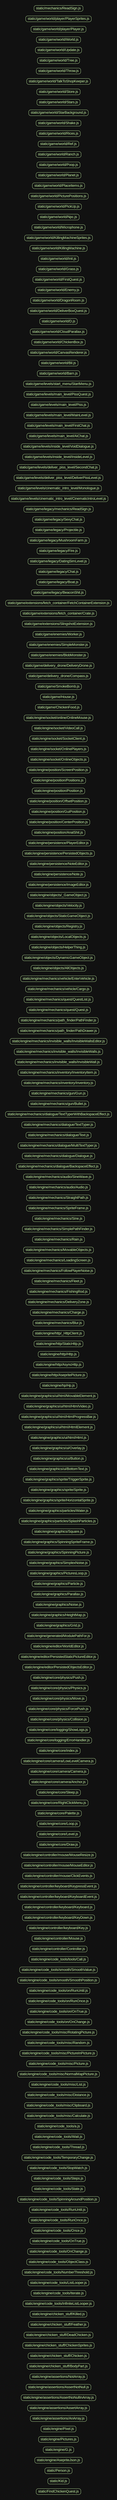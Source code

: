 digraph G {
	graph [bb="0,0,420,9781",
		bgcolor="#111111",
		layout=dot,
		overlap=false,
		pad=0.3,
		rankdir=LR
	];
	node [color="#c6c5fe",
		fontcolor="#c6c5fe",
		fontname=Arial,
		fontsize="14px",
		height=0,
		label="\N",
		shape=box,
		style=rounded
	];
	edge [color="#757575"];
	"static/FindChickenQuest.js"	[color="#cfffac",
		fontcolor="#cfffac",
		height=0.31944,
		pos="210,11.5",
		width=2.4583];
	"static/Kid.js"	[color="#cfffac",
		fontcolor="#cfffac",
		height=0.31944,
		pos="210,52.5",
		width=1.1806];
	"static/Person.js"	[color="#cfffac",
		fontcolor="#cfffac",
		height=0.31944,
		pos="210,93.5",
		width=1.5];
	"static/engine/AsepriteJson.js"	[color="#cfffac",
		fontcolor="#cfffac",
		height=0.31944,
		pos="210,134.5",
		width=2.6111];
	"static/engine/G.js"	[color="#cfffac",
		fontcolor="#cfffac",
		height=0.31944,
		pos="210,175.5",
		width=1.6806];
	"static/engine/Pictures.js"	[color="#cfffac",
		fontcolor="#cfffac",
		height=0.31944,
		pos="210,216.5",
		width=2.1944];
	"static/engine/Pixel.js"	[color="#cfffac",
		fontcolor="#cfffac",
		height=0.31944,
		pos="210,257.5",
		width=1.9306];
	"static/engine/assertions/AnArray.js"	[color="#cfffac",
		fontcolor="#cfffac",
		height=0.31944,
		pos="210,298.5",
		width=3.0972];
	"static/engine/assertions/AssertArray.js"	[color="#cfffac",
		fontcolor="#cfffac",
		height=0.31944,
		pos="210,339.5",
		width=3.4028];
	"static/engine/assertions/AssertNoNullInArray.js"	[color="#cfffac",
		fontcolor="#cfffac",
		height=0.31944,
		pos="210,380.5",
		width=4.1111];
	"static/engine/assertions/AssertNotNull.js"	[color="#cfffac",
		fontcolor="#cfffac",
		height=0.31944,
		pos="210,421.5",
		width=3.5694];
	"static/engine/assertions/NotArray.js"	[color="#cfffac",
		fontcolor="#cfffac",
		height=0.31944,
		pos="210,462.5",
		width=3.1528];
	"static/engine/chicken_stuff/BodyPart.js"	[color="#cfffac",
		fontcolor="#cfffac",
		height=0.31944,
		pos="210,503.5",
		width=3.4444];
	"static/engine/chicken_stuff/Chicken.js"	[color="#cfffac",
		fontcolor="#cfffac",
		height=0.31944,
		pos="210,544.5",
		width=3.3472];
	"static/engine/chicken_stuff/ChickenSprites.js"	[color="#cfffac",
		fontcolor="#cfffac",
		height=0.31944,
		pos="210,585.5",
		width=3.9306];
	"static/engine/chicken_stuff/DeadChicken.js"	[color="#cfffac",
		fontcolor="#cfffac",
		height=0.31944,
		pos="210,626.5",
		width=3.7917];
	"static/engine/chicken_stuff/Feather.js"	[color="#cfffac",
		fontcolor="#cfffac",
		height=0.31944,
		pos="210,667.5",
		width=3.3056];
	"static/engine/chicken_stuff/Killed.js"	[color="#cfffac",
		fontcolor="#cfffac",
		height=0.31944,
		pos="210,708.5",
		width=3.125];
	"static/engine/code_tools/InfiniteListLooper.js"	[color="#cfffac",
		fontcolor="#cfffac",
		height=0.31944,
		pos="210,749.5",
		width=3.9028];
	"static/engine/code_tools/Iterate.js"	[color="#cfffac",
		fontcolor="#cfffac",
		height=0.31944,
		pos="210,790.5",
		width=3.0139];
	"static/engine/code_tools/ListLooper.js"	[color="#cfffac",
		fontcolor="#cfffac",
		height=0.31944,
		pos="210,831.5",
		width=3.3472];
	"static/engine/code_tools/NumberThreshold.js"	[color="#cfffac",
		fontcolor="#cfffac",
		height=0.31944,
		pos="210,872.5",
		width=3.9861];
	"static/engine/code_tools/ObjectClass.js"	[color="#cfffac",
		fontcolor="#cfffac",
		height=0.31944,
		pos="210,913.5",
		width=3.5];
	"static/engine/code_tools/OnChange.js"	[color="#cfffac",
		fontcolor="#cfffac",
		height=0.31944,
		pos="210,954.5",
		width=3.4028];
	"static/engine/code_tools/OnTrue.js"	[color="#cfffac",
		fontcolor="#cfffac",
		height=0.31944,
		pos="210,995.5",
		width=3.125];
	"static/engine/code_tools/Once.js"	[color="#cfffac",
		fontcolor="#cfffac",
		height=0.31944,
		pos="210,1036.5",
		width=2.9444];
	"static/engine/code_tools/RunOnce.js"	[color="#cfffac",
		fontcolor="#cfffac",
		height=0.31944,
		pos="210,1077.5",
		width=3.2778];
	"static/engine/code_tools/RunUntil.js"	[color="#cfffac",
		fontcolor="#cfffac",
		height=0.31944,
		pos="210,1118.5",
		width=3.1944];
	"static/engine/code_tools/SpinningAroundPosition.js"	[color="#cfffac",
		fontcolor="#cfffac",
		height=0.31944,
		pos="210,1159.5",
		width=4.4861];
	"static/engine/code_tools/State.js"	[color="#cfffac",
		fontcolor="#cfffac",
		height=0.31944,
		pos="210,1200.5",
		width=2.9167];
	"static/engine/code_tools/Steps.js"	[color="#cfffac",
		fontcolor="#cfffac",
		height=0.31944,
		pos="210,1241.5",
		width=2.9583];
	"static/engine/code_tools/StopWatch.js"	[color="#cfffac",
		fontcolor="#cfffac",
		height=0.31944,
		pos="210,1282.5",
		width=3.4028];
	"static/engine/code_tools/TemporaryChange.js"	[color="#cfffac",
		fontcolor="#cfffac",
		height=0.31944,
		pos="210,1323.5",
		width=4.0278];
	"static/engine/code_tools/Thread.js"	[color="#cfffac",
		fontcolor="#cfffac",
		height=0.31944,
		pos="210,1364.5",
		width=3.0694];
	"static/engine/code_tools/Wait.js"	[color="#cfffac",
		fontcolor="#cfffac",
		height=0.31944,
		pos="210,1405.5",
		width=2.8611];
	"static/engine/code_tools/a.js"	[color="#cfffac",
		fontcolor="#cfffac",
		height=0.31944,
		pos="210,1446.5",
		width=2.5833];
	"static/engine/code_tools/misc/Calculate.js"	[color="#cfffac",
		fontcolor="#cfffac",
		height=0.31944,
		pos="210,1487.5",
		width=3.7083];
	"static/engine/code_tools/misc/Clipboard.js"	[color="#cfffac",
		fontcolor="#cfffac",
		height=0.31944,
		pos="210,1528.5",
		width=3.7361];
	"static/engine/code_tools/misc/Distance.js"	[color="#cfffac",
		fontcolor="#cfffac",
		height=0.31944,
		pos="210,1569.5",
		width=3.6528];
	"static/engine/code_tools/misc/List.js"	[color="#cfffac",
		fontcolor="#cfffac",
		height=0.31944,
		pos="210,1610.5",
		width=3.2222];
	"static/engine/code_tools/misc/NormalMapPicture.js"	[color="#cfffac",
		fontcolor="#cfffac",
		height=0.31944,
		pos="210,1651.5",
		width=4.5];
	"static/engine/code_tools/misc/Picture.js"	[color="#cfffac",
		fontcolor="#cfffac",
		height=0.31944,
		pos="210,1692.5",
		width=3.5139];
	"static/engine/code_tools/misc/PictureInPicture.js"	[color="#cfffac",
		fontcolor="#cfffac",
		height=0.31944,
		pos="210,1733.5",
		width=4.25];
	"static/engine/code_tools/misc/Random.js"	[color="#cfffac",
		fontcolor="#cfffac",
		height=0.31944,
		pos="210,1774.5",
		width=3.6528];
	"static/engine/code_tools/misc/RotatingPicture.js"	[color="#cfffac",
		fontcolor="#cfffac",
		height=0.31944,
		pos="210,1815.5",
		width=4.2083];
	"static/engine/code_tools/on/OnChange.js"	[color="#cfffac",
		fontcolor="#cfffac",
		height=0.31944,
		pos="210,1856.5",
		width=3.6528];
	"static/engine/code_tools/on/OnTrue.js"	[color="#cfffac",
		fontcolor="#cfffac",
		height=0.31944,
		pos="210,1897.5",
		width=3.3889];
	"static/engine/code_tools/on/RunOnce.js"	[color="#cfffac",
		fontcolor="#cfffac",
		height=0.31944,
		pos="210,1938.5",
		width=3.5417];
	"static/engine/code_tools/on/RunUntil.js"	[color="#cfffac",
		fontcolor="#cfffac",
		height=0.31944,
		pos="210,1979.5",
		width=3.4583];
	"static/engine/code_tools/smooth/SmoothPosition.js"	[color="#cfffac",
		fontcolor="#cfffac",
		height=0.31944,
		pos="210,2020.5",
		width=4.4861];
	"static/engine/code_tools/smooth/SmoothValue.js"	[color="#cfffac",
		fontcolor="#cfffac",
		height=0.31944,
		pos="210,2061.5",
		width=4.2778];
	"static/engine/code_tools/tools/Call.js"	[color="#cfffac",
		fontcolor="#cfffac",
		height=0.31944,
		pos="210,2102.5",
		width=3.25];
	"static/engine/controller/Controller.js"	[color="#cfffac",
		fontcolor="#cfffac",
		height=0.31944,
		pos="210,2143.5",
		width=3.1528];
	"static/engine/controller/Mouse.js"	[color="#cfffac",
		fontcolor="#cfffac",
		height=0.31944,
		pos="210,2184.5",
		width=2.9167];
	"static/engine/controller/keyboard/Key.js"	[color="#cfffac",
		fontcolor="#cfffac",
		height=0.31944,
		pos="210,2225.5",
		width=3.4861];
	"static/engine/controller/keyboard/KeyDown.js"	[color="#cfffac",
		fontcolor="#cfffac",
		height=0.31944,
		pos="210,2266.5",
		width=3.9722];
	"static/engine/controller/keyboard/Keyboard.js"	[color="#cfffac",
		fontcolor="#cfffac",
		height=0.31944,
		pos="210,2307.5",
		width=3.9722];
	"static/engine/controller/keyboard/KeyboardEvent.js"	[color="#cfffac",
		fontcolor="#cfffac",
		height=0.31944,
		pos="210,2348.5",
		width=4.4444];
	"static/engine/controller/keyboard/KeypressEvent.js"	[color="#cfffac",
		fontcolor="#cfffac",
		height=0.31944,
		pos="210,2389.5",
		width=4.4306];
	"static/engine/controller/mouse/ClickEvents.js"	[color="#cfffac",
		fontcolor="#cfffac",
		height=0.31944,
		pos="210,2430.5",
		width=3.9444];
	"static/engine/controller/mouse/MouseEditor.js"	[color="#cfffac",
		fontcolor="#cfffac",
		height=0.31944,
		pos="210,2471.5",
		width=4.0278];
	"static/engine/controller/mouse/MouseResize.js"	[color="#cfffac",
		fontcolor="#cfffac",
		height=0.31944,
		pos="210,2512.5",
		width=4.1111];
	"static/engine/core/Draw.js"	[color="#cfffac",
		fontcolor="#cfffac",
		height=0.31944,
		pos="210,2553.5",
		width=2.3611];
	"static/engine/core/Level.js"	[color="#cfffac",
		fontcolor="#cfffac",
		height=0.31944,
		pos="210,2594.5",
		width=2.3889];
	"static/engine/core/Loop.js"	[color="#cfffac",
		fontcolor="#cfffac",
		height=0.31944,
		pos="210,2635.5",
		width=2.3611];
	"static/engine/core/Palette.js"	[color="#cfffac",
		fontcolor="#cfffac",
		height=0.31944,
		pos="210,2676.5",
		width=2.5278];
	"static/engine/core/RightClickMenu.js"	[color="#cfffac",
		fontcolor="#cfffac",
		height=0.31944,
		pos="210,2717.5",
		width=3.2639];
	"static/engine/core/Sleep.js"	[color="#cfffac",
		fontcolor="#cfffac",
		height=0.31944,
		pos="210,2758.5",
		width=2.4167];
	"static/engine/core/camera/Anchor.js"	[color="#cfffac",
		fontcolor="#cfffac",
		height=0.31944,
		pos="210,2799.5",
		width=3.2083];
	"static/engine/core/camera/Camera.js"	[color="#cfffac",
		fontcolor="#cfffac",
		height=0.31944,
		pos="210,2840.5",
		width=3.3056];
	"static/engine/core/camera/LowLevelCamera.js"	[color="#cfffac",
		fontcolor="#cfffac",
		height=0.31944,
		pos="210,2881.5",
		width=4.0972];
	"static/engine/core/index.js"	[color="#cfffac",
		fontcolor="#cfffac",
		height=0.31944,
		pos="210,2922.5",
		width=2.3889];
	"static/engine/core/logging/ErrorHandler.js"	[color="#cfffac",
		fontcolor="#cfffac",
		height=0.31944,
		pos="210,2963.5",
		width=3.6528];
	"static/engine/core/logging/ShowLogs.js"	[color="#cfffac",
		fontcolor="#cfffac",
		height=0.31944,
		pos="210,3004.5",
		width=3.4722];
	"static/engine/core/physics/Collision.js"	[color="#cfffac",
		fontcolor="#cfffac",
		height=0.31944,
		pos="210,3045.5",
		width=3.3194];
	"static/engine/core/physics/ForcePush.js"	[color="#cfffac",
		fontcolor="#cfffac",
		height=0.31944,
		pos="210,3086.5",
		width=3.5278];
	"static/engine/core/physics/Move.js"	[color="#cfffac",
		fontcolor="#cfffac",
		height=0.31944,
		pos="210,3127.5",
		width=3.0833];
	"static/engine/core/physics/Physics.js"	[color="#cfffac",
		fontcolor="#cfffac",
		height=0.31944,
		pos="210,3168.5",
		width=3.2639];
	"static/engine/core/physics/Push.js"	[color="#cfffac",
		fontcolor="#cfffac",
		height=0.31944,
		pos="210,3209.5",
		width=3.0417];
	"static/engine/editor/PersistedObjectsEditor.js"	[color="#cfffac",
		fontcolor="#cfffac",
		height=0.31944,
		pos="210,3250.5",
		width=3.9444];
	"static/engine/editor/PersistedStaticPictureEditor.js"	[color="#cfffac",
		fontcolor="#cfffac",
		height=0.31944,
		pos="210,3291.5",
		width=4.3611];
	"static/engine/editor/WorldEditor.js"	[color="#cfffac",
		fontcolor="#cfffac",
		height=0.31944,
		pos="210,3332.5",
		width=3.0139];
	"static/engine/generated/ModulePathFor.js"	[color="#cfffac",
		fontcolor="#cfffac",
		height=0.31944,
		pos="210,3373.5",
		width=3.6944];
	"static/engine/graphics/Grid.js"	[color="#cfffac",
		fontcolor="#cfffac",
		height=0.31944,
		pos="210,3414.5",
		width=2.6528];
	"static/engine/graphics/HeightMap.js"	[color="#cfffac",
		fontcolor="#cfffac",
		height=0.31944,
		pos="210,3455.5",
		width=3.1944];
	"static/engine/graphics/Noise.js"	[color="#cfffac",
		fontcolor="#cfffac",
		height=0.31944,
		pos="210,3496.5",
		width=2.7639];
	"static/engine/graphics/Parallax.js"	[color="#cfffac",
		fontcolor="#cfffac",
		height=0.31944,
		pos="210,3537.5",
		width=2.9583];
	"static/engine/graphics/Particle.js"	[color="#cfffac",
		fontcolor="#cfffac",
		height=0.31944,
		pos="210,3578.5",
		width=2.9028];
	"static/engine/graphics/PicturesLoop.js"	[color="#cfffac",
		fontcolor="#cfffac",
		height=0.31944,
		pos="210,3619.5",
		width=3.375];
	"static/engine/graphics/SimplexNoise.js"	[color="#cfffac",
		fontcolor="#cfffac",
		height=0.31944,
		pos="210,3660.5",
		width=3.4444];
	"static/engine/graphics/SpinningPicture.js"	[color="#cfffac",
		fontcolor="#cfffac",
		height=0.31944,
		pos="210,3701.5",
		width=3.5972];
	"static/engine/graphics/SpinningSpriteFrame.js"	[color="#cfffac",
		fontcolor="#cfffac",
		height=0.31944,
		pos="210,3742.5",
		width=4.0556];
	"static/engine/graphics/Square.js"	[color="#cfffac",
		fontcolor="#cfffac",
		height=0.31944,
		pos="210,3783.5",
		width=2.8889];
	"static/engine/graphics/particles/SplashParticles.js"	[color="#cfffac",
		fontcolor="#cfffac",
		height=0.31944,
		pos="210,3824.5",
		width=4.3194];
	"static/engine/graphics/particles/Water.js"	[color="#cfffac",
		fontcolor="#cfffac",
		height=0.31944,
		pos="210,3865.5",
		width=3.5278];
	"static/engine/graphics/sprite/HorizontalSprite.js"	[color="#cfffac",
		fontcolor="#cfffac",
		height=0.31944,
		pos="210,3906.5",
		width=4.125];
	"static/engine/graphics/sprite/Sprite.js"	[color="#cfffac",
		fontcolor="#cfffac",
		height=0.31944,
		pos="210,3947.5",
		width=3.2778];
	"static/engine/graphics/sprite/TriggerSprite.js"	[color="#cfffac",
		fontcolor="#cfffac",
		height=0.31944,
		pos="210,3988.5",
		width=3.875];
	"static/engine/graphics/ui/BottomText.js"	[color="#cfffac",
		fontcolor="#cfffac",
		height=0.31944,
		pos="210,4029.5",
		width=3.4306];
	"static/engine/graphics/ui/Button.js"	[color="#cfffac",
		fontcolor="#cfffac",
		height=0.31944,
		pos="210,4070.5",
		width=3.0278];
	"static/engine/graphics/ui/Overlay.js"	[color="#cfffac",
		fontcolor="#cfffac",
		height=0.31944,
		pos="210,4111.5",
		width=3.125];
	"static/engine/graphics/ui/html/Html.js"	[color="#cfffac",
		fontcolor="#cfffac",
		height=0.31944,
		pos="210,4152.5",
		width=3.2917];
	"static/engine/graphics/ui/html/HtmlElement.js"	[color="#cfffac",
		fontcolor="#cfffac",
		height=0.31944,
		pos="210,4193.5",
		width=3.9861];
	"static/engine/graphics/ui/html/HtmlProgressBar.js"	[color="#cfffac",
		fontcolor="#cfffac",
		height=0.31944,
		pos="210,4234.5",
		width=4.3194];
	"static/engine/graphics/ui/html/HtmlVideo.js"	[color="#cfffac",
		fontcolor="#cfffac",
		height=0.31944,
		pos="210,4275.5",
		width=3.7778];
	"static/engine/graphics/ui/html/MovableElement.js"	[color="#cfffac",
		fontcolor="#cfffac",
		height=0.31944,
		pos="210,4316.5",
		width=4.3194];
	"static/engine/hp/Hp.js"	[color="#cfffac",
		fontcolor="#cfffac",
		height=0.31944,
		pos="210,4357.5",
		width=2.0278];
	"static/engine/http/AsepritePicture.js"	[color="#cfffac",
		fontcolor="#cfffac",
		height=0.31944,
		pos="210,4398.5",
		width=3.1528];
	"static/engine/http/AsyncHttp.js"	[color="#cfffac",
		fontcolor="#cfffac",
		height=0.31944,
		pos="210,4439.5",
		width=2.7361];
	"static/engine/http/Http.js"	[color="#cfffac",
		fontcolor="#cfffac",
		height=0.31944,
		pos="210,4480.5",
		width=2.2361];
	"static/engine/http/StaticHttp.js"	[color="#cfffac",
		fontcolor="#cfffac",
		height=0.31944,
		pos="210,4521.5",
		width=2.6944];
	"static/engine/http/_HttpClient.js"	[color="#cfffac",
		fontcolor="#cfffac",
		height=0.31944,
		pos="210,4562.5",
		width=2.8194];
	"static/engine/mechanics/Blur.js"	[color="#cfffac",
		fontcolor="#cfffac",
		height=0.31944,
		pos="210,4603.5",
		width=2.8056];
	"static/engine/mechanics/Charge.js"	[color="#cfffac",
		fontcolor="#cfffac",
		height=0.31944,
		pos="210,4644.5",
		width=3.0972];
	"static/engine/mechanics/DeliveryZone.js"	[color="#cfffac",
		fontcolor="#cfffac",
		height=0.31944,
		pos="210,4685.5",
		width=3.5833];
	"static/engine/mechanics/FishingRod.js"	[color="#cfffac",
		fontcolor="#cfffac",
		height=0.31944,
		pos="210,4726.5",
		width=3.4306];
	"static/engine/mechanics/Fleet.js"	[color="#cfffac",
		fontcolor="#cfffac",
		height=0.31944,
		pos="210,4767.5",
		width=2.9028];
	"static/engine/mechanics/FollowPlayerNoise.js"	[color="#cfffac",
		fontcolor="#cfffac",
		height=0.31944,
		pos="210,4808.5",
		width=4.0278];
	"static/engine/mechanics/LoadingScreen.js"	[color="#cfffac",
		fontcolor="#cfffac",
		height=0.31944,
		pos="210,4849.5",
		width=3.7361];
	"static/engine/mechanics/MovableObjects.js"	[color="#cfffac",
		fontcolor="#cfffac",
		height=0.31944,
		pos="210,4890.5",
		width=3.8472];
	"static/engine/mechanics/Rain.js"	[color="#cfffac",
		fontcolor="#cfffac",
		height=0.31944,
		pos="210,4931.5",
		width=2.8611];
	"static/engine/mechanics/SimplePathFinder.js"	[color="#cfffac",
		fontcolor="#cfffac",
		height=0.31944,
		pos="210,4972.5",
		width=3.9722];
	"static/engine/mechanics/Sine.js"	[color="#cfffac",
		fontcolor="#cfffac",
		height=0.31944,
		pos="210,5013.5",
		width=2.8611];
	"static/engine/mechanics/SpriteFrame.js"	[color="#cfffac",
		fontcolor="#cfffac",
		height=0.31944,
		pos="210,5054.5",
		width=3.5278];
	"static/engine/mechanics/StraightPath.js"	[color="#cfffac",
		fontcolor="#cfffac",
		height=0.31944,
		pos="210,5095.5",
		width=3.5139];
	"static/engine/mechanics/audio/Audio.js"	[color="#cfffac",
		fontcolor="#cfffac",
		height=0.31944,
		pos="210,5136.5",
		width=3.4722];
	"static/engine/mechanics/audio/SineWave.js"	[color="#cfffac",
		fontcolor="#cfffac",
		height=0.31944,
		pos="210,5177.5",
		width=3.8472];
	"static/engine/mechanics/dialogue/BackspaceEffect.js"	[color="#cfffac",
		fontcolor="#cfffac",
		height=0.31944,
		pos="210,5218.5",
		width=4.6389];
	"static/engine/mechanics/dialogue/Dialogue.js"	[color="#cfffac",
		fontcolor="#cfffac",
		height=0.31944,
		pos="210,5259.5",
		width=3.9861];
	"static/engine/mechanics/dialogue/MultiTextTyper.js"	[color="#cfffac",
		fontcolor="#cfffac",
		height=0.31944,
		pos="210,5300.5",
		width=4.4444];
	"static/engine/mechanics/dialogue/Text.js"	[color="#cfffac",
		fontcolor="#cfffac",
		height=0.31944,
		pos="210,5341.5",
		width=3.5833];
	"static/engine/mechanics/dialogue/TextTyper.js"	[color="#cfffac",
		fontcolor="#cfffac",
		height=0.31944,
		pos="210,5382.5",
		width=4.0417];
	"static/engine/mechanics/dialogue/TextTyperWithBackspaceEffect.js"	[color="#cfffac",
		fontcolor="#cfffac",
		height=0.31944,
		pos="210,5423.5",
		width=5.8333];
	"static/engine/mechanics/gun/Bullet.js"	[color="#cfffac",
		fontcolor="#cfffac",
		height=0.31944,
		pos="210,5464.5",
		width=3.3194];
	"static/engine/mechanics/gun/Gun.js"	[color="#cfffac",
		fontcolor="#cfffac",
		height=0.31944,
		pos="210,5505.5",
		width=3.2083];
	"static/engine/mechanics/inventory/Inventory.js"	[color="#cfffac",
		fontcolor="#cfffac",
		height=0.31944,
		pos="210,5546.5",
		width=4.0556];
	"static/engine/mechanics/inventory/InventoryItem.js"	[color="#cfffac",
		fontcolor="#cfffac",
		height=0.31944,
		pos="210,5587.5",
		width=4.4444];
	"static/engine/mechanics/invisible_walls/InvisibleWall.js"	[color="#cfffac",
		fontcolor="#cfffac",
		height=0.31944,
		pos="210,5628.5",
		width=4.7639];
	"static/engine/mechanics/invisible_walls/InvisibleWalls.js"	[color="#cfffac",
		fontcolor="#cfffac",
		height=0.31944,
		pos="210,5669.5",
		width=4.8611];
	"static/engine/mechanics/invisible_walls/InvisibleWallsEditor.js"	[color="#cfffac",
		fontcolor="#cfffac",
		height=0.31944,
		pos="210,5710.5",
		width=5.3333];
	"static/engine/mechanics/path_finder/PathDrawer.js"	[color="#cfffac",
		fontcolor="#cfffac",
		height=0.31944,
		pos="210,5751.5",
		width=4.4444];
	"static/engine/mechanics/path_finder/PathFinder.js"	[color="#cfffac",
		fontcolor="#cfffac",
		height=0.31944,
		pos="210,5792.5",
		width=4.375];
	"static/engine/mechanics/quest/Quest.js"	[color="#cfffac",
		fontcolor="#cfffac",
		height=0.31944,
		pos="210,5833.5",
		width=3.5];
	"static/engine/mechanics/quest/QuestList.js"	[color="#cfffac",
		fontcolor="#cfffac",
		height=0.31944,
		pos="210,5874.5",
		width=3.7917];
	"static/engine/mechanics/vehicle/Cargo.js"	[color="#cfffac",
		fontcolor="#cfffac",
		height=0.31944,
		pos="210,5915.5",
		width=3.625];
	"static/engine/mechanics/vehicle/EnterVehicle.js"	[color="#cfffac",
		fontcolor="#cfffac",
		height=0.31944,
		pos="210,5956.5",
		width=4.1667];
	"static/engine/objects/AllObjects.js"	[color="#cfffac",
		fontcolor="#cfffac",
		height=0.31944,
		pos="210,5997.5",
		width=3.0278];
	"static/engine/objects/DynamicGameObject.js"	[color="#cfffac",
		fontcolor="#cfffac",
		height=0.31944,
		pos="210,6038.5",
		width=3.9861];
	"static/engine/objects/HelperThing.js"	[color="#cfffac",
		fontcolor="#cfffac",
		height=0.31944,
		pos="210,6079.5",
		width=3.1944];
	"static/engine/objects/LocalObjects.js"	[color="#cfffac",
		fontcolor="#cfffac",
		height=0.31944,
		pos="210,6120.5",
		width=3.2639];
	"static/engine/objects/Registry.js"	[color="#cfffac",
		fontcolor="#cfffac",
		height=0.31944,
		pos="210,6161.5",
		width=2.8472];
	"static/engine/objects/StaticGameObject.js"	[color="#cfffac",
		fontcolor="#cfffac",
		height=0.31944,
		pos="210,6202.5",
		width=3.7222];
	"static/engine/objects/Velocity.js"	[color="#cfffac",
		fontcolor="#cfffac",
		height=0.31944,
		pos="210,6243.5",
		width=2.8056];
	"static/engine/objects/_GameObject.js"	[color="#cfffac",
		fontcolor="#cfffac",
		height=0.31944,
		pos="210,6284.5",
		width=3.3611];
	"static/engine/persistence/ImageEditor.js"	[color="#cfffac",
		fontcolor="#cfffac",
		height=0.31944,
		pos="210,6325.5",
		width=3.5417];
	"static/engine/persistence/Note.js"	[color="#cfffac",
		fontcolor="#cfffac",
		height=0.31944,
		pos="210,6366.5",
		width=2.9306];
	"static/engine/persistence/NoteEditor.js"	[color="#cfffac",
		fontcolor="#cfffac",
		height=0.31944,
		pos="210,6407.5",
		width=3.4028];
	"static/engine/persistence/PersistedObjects.js"	[color="#cfffac",
		fontcolor="#cfffac",
		height=0.31944,
		pos="210,6448.5",
		width=3.9583];
	"static/engine/persistence/PlayerEditor.js"	[color="#cfffac",
		fontcolor="#cfffac",
		height=0.31944,
		pos="210,6489.5",
		width=3.5417];
	"static/engine/position/AnalShit.js"	[color="#cfffac",
		fontcolor="#cfffac",
		height=0.31944,
		pos="210,6530.5",
		width=2.9167];
	"static/engine/position/CenterPosition.js"	[color="#cfffac",
		fontcolor="#cfffac",
		height=0.31944,
		pos="210,6571.5",
		width=3.4444];
	"static/engine/position/GuiPosition.js"	[color="#cfffac",
		fontcolor="#cfffac",
		height=0.31944,
		pos="210,6612.5",
		width=3.1944];
	"static/engine/position/OffsetPosition.js"	[color="#cfffac",
		fontcolor="#cfffac",
		height=0.31944,
		pos="210,6653.5",
		width=3.4028];
	"static/engine/position/Position.js"	[color="#cfffac",
		fontcolor="#cfffac",
		height=0.31944,
		pos="210,6694.5",
		width=2.8889];
	"static/engine/position/Positions.js"	[color="#cfffac",
		fontcolor="#cfffac",
		height=0.31944,
		pos="210,6735.5",
		width=2.9861];
	"static/engine/position/ScreenPosition.js"	[color="#cfffac",
		fontcolor="#cfffac",
		height=0.31944,
		pos="210,6776.5",
		width=3.4861];
	"static/engine/socket/OnlineObjects.js"	[color="#cfffac",
		fontcolor="#cfffac",
		height=0.31944,
		pos="210,6817.5",
		width=3.3194];
	"static/engine/socket/OnlinePlayers.js"	[color="#cfffac",
		fontcolor="#cfffac",
		height=0.31944,
		pos="210,6858.5",
		width=3.2917];
	"static/engine/socket/SocketClient.js"	[color="#cfffac",
		fontcolor="#cfffac",
		height=0.31944,
		pos="210,6899.5",
		width=3.1667];
	"static/engine/socket/VideoCall.js"	[color="#cfffac",
		fontcolor="#cfffac",
		height=0.31944,
		pos="210,6940.5",
		width=2.9167];
	"static/engine/socket/online/OnlineMouse.js"	[color="#cfffac",
		fontcolor="#cfffac",
		height=0.31944,
		pos="210,6981.5",
		width=3.7917];
	"static/game/ChickenFood.js"	[color="#cfffac",
		fontcolor="#cfffac",
		height=0.31944,
		pos="210,7022.5",
		width=2.5417];
	"static/game/House.js"	[color="#cfffac",
		fontcolor="#cfffac",
		height=0.31944,
		pos="210,7063.5",
		width=1.9861];
	"static/game/SmokeBomb.js"	[color="#cfffac",
		fontcolor="#cfffac",
		height=0.31944,
		pos="210,7104.5",
		width=2.5278];
	"static/game/delivery_drone/Compass.js"	[color="#cfffac",
		fontcolor="#cfffac",
		height=0.31944,
		pos="210,7145.5",
		width=3.5278];
	"static/game/delivery_drone/DeliveryDrone.js"	[color="#cfffac",
		fontcolor="#cfffac",
		height=0.31944,
		pos="210,7186.5",
		width=3.9028];
	"static/game/enemies/BlobMonster.js"	[color="#cfffac",
		fontcolor="#cfffac",
		height=0.31944,
		pos="210,7227.5",
		width=3.2639];
	"static/game/enemies/SimpleMonster.js"	[color="#cfffac",
		fontcolor="#cfffac",
		height=0.31944,
		pos="210,7268.5",
		width=3.4722];
	"static/game/enemies/Worker.js"	[color="#cfffac",
		fontcolor="#cfffac",
		height=0.31944,
		pos="210,7309.5",
		width=2.8056];
	"static/game/extensions/SlingshotExtension.js"	[color="#cfffac",
		fontcolor="#cfffac",
		height=0.31944,
		pos="210,7350.5",
		width=3.9861];
	"static/game/extensions/fetch_container/Crate.js"	[color="#cfffac",
		fontcolor="#cfffac",
		height=0.31944,
		pos="210,7391.5",
		width=4.1806];
	"static/game/extensions/fetch_container/FetchContainerExtension.js"	[color="#cfffac",
		fontcolor="#cfffac",
		height=0.31944,
		pos="210,7432.5",
		width=5.8194];
	"static/game/legacy/BeaconShit.js"	[color="#cfffac",
		fontcolor="#cfffac",
		height=0.31944,
		pos="210,7473.5",
		width=2.9861];
	"static/game/legacy/Boat.js"	[color="#cfffac",
		fontcolor="#cfffac",
		height=0.31944,
		pos="210,7514.5",
		width=2.4167];
	"static/game/legacy/Chat.js"	[color="#cfffac",
		fontcolor="#cfffac",
		height=0.31944,
		pos="210,7555.5",
		width=2.4306];
	"static/game/legacy/DatingSimLevel.js"	[color="#cfffac",
		fontcolor="#cfffac",
		height=0.31944,
		pos="210,7596.5",
		width=3.3611];
	"static/game/legacy/Fire.js"	[color="#cfffac",
		fontcolor="#cfffac",
		height=0.31944,
		pos="210,7637.5",
		width=2.3611];
	"static/game/legacy/MushroomFarm.js"	[color="#cfffac",
		fontcolor="#cfffac",
		height=0.31944,
		pos="210,7678.5",
		width=3.3889];
	"static/game/legacy/Projectile.js"	[color="#cfffac",
		fontcolor="#cfffac",
		height=0.31944,
		pos="210,7719.5",
		width=2.8056];
	"static/game/legacy/SexyChat.js"	[color="#cfffac",
		fontcolor="#cfffac",
		height=0.31944,
		pos="210,7760.5",
		width=2.8472];
	"static/game/legacy/mechanics/ReadSign.js"	[color="#cfffac",
		fontcolor="#cfffac",
		height=0.31944,
		pos="210,7801.5",
		width=3.8194];
	"static/game/levels/cinematic_intro_level/CinematicIntroLevel.js"	[color="#cfffac",
		fontcolor="#cfffac",
		height=0.31944,
		pos="210,7842.5",
		width=5.4444];
	"static/game/levels/cinematic_intro_level/Monologue.js"	[color="#cfffac",
		fontcolor="#cfffac",
		height=0.31944,
		pos="210,7883.5",
		width=4.7222];
	"static/game/levels/deliver_piss_level/DeliverPissLevel.js"	[color="#cfffac",
		fontcolor="#cfffac",
		height=0.31944,
		pos="210,7924.5",
		width=4.8889];
	"static/game/levels/deliver_piss_level/SecondChat.js"	[color="#cfffac",
		fontcolor="#cfffac",
		height=0.31944,
		pos="210,7965.5",
		width=4.5278];
	"static/game/levels/inside_level/InsideLevel.js"	[color="#cfffac",
		fontcolor="#cfffac",
		height=0.31944,
		pos="210,8006.5",
		width=3.9444];
	"static/game/levels/inside_level/VoidDialogue.js"	[color="#cfffac",
		fontcolor="#cfffac",
		height=0.31944,
		pos="210,8047.5",
		width=4.1111];
	"static/game/levels/main_level/AiChat.js"	[color="#cfffac",
		fontcolor="#cfffac",
		height=0.31944,
		pos="210,8088.5",
		width=3.4861];
	"static/game/levels/main_level/FirstChat.js"	[color="#cfffac",
		fontcolor="#cfffac",
		height=0.31944,
		pos="210,8129.5",
		width=3.6944];
	"static/game/levels/main_level/MainLevel.js"	[color="#cfffac",
		fontcolor="#cfffac",
		height=0.31944,
		pos="210,8170.5",
		width=3.7917];
	"static/game/levels/main_level/Piss.js"	[color="#cfffac",
		fontcolor="#cfffac",
		height=0.31944,
		pos="210,8211.5",
		width=3.2778];
	"static/game/levels/main_level/PissQuest.js"	[color="#cfffac",
		fontcolor="#cfffac",
		height=0.31944,
		pos="210,8252.5",
		width=3.7917];
	"static/game/levels/start_menu/StartMenu.js"	[color="#cfffac",
		fontcolor="#cfffac",
		height=0.31944,
		pos="210,8293.5",
		width=3.8472];
	"static/game/world/Barn.js"	[color="#cfffac",
		fontcolor="#cfffac",
		height=0.31944,
		pos="210,8334.5",
		width=2.3333];
	"static/game/world/Bil.js"	[color="#cfffac",
		fontcolor="#cfffac",
		height=0.31944,
		pos="210,8375.5",
		width=2.1528];
	"static/game/world/CanvasRenderer.js"	[color="#cfffac",
		fontcolor="#cfffac",
		height=0.31944,
		pos="210,8416.5",
		width=3.3472];
	"static/game/world/ChickenBox.js"	[color="#cfffac",
		fontcolor="#cfffac",
		height=0.31944,
		pos="210,8457.5",
		width=2.9444];
	"static/game/world/CloudParallax.js"	[color="#cfffac",
		fontcolor="#cfffac",
		height=0.31944,
		pos="210,8498.5",
		width=3.1111];
	"static/game/world/D.js"	[color="#cfffac",
		fontcolor="#cfffac",
		height=0.31944,
		pos="210,8539.5",
		width=2.0694];
	"static/game/world/DeliverBoxQuest.js"	[color="#cfffac",
		fontcolor="#cfffac",
		height=0.31944,
		pos="210,8580.5",
		width=3.3611];
	"static/game/world/DragonRoom.js"	[color="#cfffac",
		fontcolor="#cfffac",
		height=0.31944,
		pos="210,8621.5",
		width=3.0694];
	"static/game/world/Enemy.js"	[color="#cfffac",
		fontcolor="#cfffac",
		height=0.31944,
		pos="210,8662.5",
		width=2.5278];
	"static/game/world/FirstQuest.js"	[color="#cfffac",
		fontcolor="#cfffac",
		height=0.31944,
		pos="210,8703.5",
		width=2.8194];
	"static/game/world/Grass.js"	[color="#cfffac",
		fontcolor="#cfffac",
		height=0.31944,
		pos="210,8744.5",
		width=2.4444];
	"static/game/world/Init.js"	[color="#cfffac",
		fontcolor="#cfffac",
		height=0.31944,
		pos="210,8785.5",
		width=2.1944];
	"static/game/world/KillingMachine.js"	[color="#cfffac",
		fontcolor="#cfffac",
		height=0.31944,
		pos="210,8826.5",
		width=3.1528];
	"static/game/world/KillingMachineSprites.js"	[color="#cfffac",
		fontcolor="#cfffac",
		height=0.31944,
		pos="210,8867.5",
		width=3.7361];
	"static/game/world/Microphone.js"	[color="#cfffac",
		fontcolor="#cfffac",
		height=0.31944,
		pos="210,8908.5",
		width=2.9306];
	"static/game/world/Npc.js"	[color="#cfffac",
		fontcolor="#cfffac",
		height=0.31944,
		pos="210,8949.5",
		width=2.2778];
	"static/game/world/PickUp.js"	[color="#cfffac",
		fontcolor="#cfffac",
		height=0.31944,
		pos="210,8990.5",
		width=2.5278];
	"static/game/world/PicturePositions.js"	[color="#cfffac",
		fontcolor="#cfffac",
		height=0.31944,
		pos="210,9031.5",
		width=3.2778];
	"static/game/world/PlaceItems.js"	[color="#cfffac",
		fontcolor="#cfffac",
		height=0.31944,
		pos="210,9072.5",
		width=2.875];
	"static/game/world/Planet.js"	[color="#cfffac",
		fontcolor="#cfffac",
		height=0.31944,
		pos="210,9113.5",
		width=2.4722];
	"static/game/world/Poop.js"	[color="#cfffac",
		fontcolor="#cfffac",
		height=0.31944,
		pos="210,9154.5",
		width=2.375];
	"static/game/world/Ranch.js"	[color="#cfffac",
		fontcolor="#cfffac",
		height=0.31944,
		pos="210,9195.5",
		width=2.4861];
	"static/game/world/Ref.js"	[color="#cfffac",
		fontcolor="#cfffac",
		height=0.31944,
		pos="210,9236.5",
		width=2.2361];
	"static/game/world/Rices.js"	[color="#cfffac",
		fontcolor="#cfffac",
		height=0.31944,
		pos="210,9277.5",
		width=2.4028];
	"static/game/world/Shake.js"	[color="#cfffac",
		fontcolor="#cfffac",
		height=0.31944,
		pos="210,9318.5",
		width=2.4722];
	"static/game/world/StarBackground.js"	[color="#cfffac",
		fontcolor="#cfffac",
		height=0.31944,
		pos="210,9359.5",
		width=3.2778];
	"static/game/world/Stars.js"	[color="#cfffac",
		fontcolor="#cfffac",
		height=0.31944,
		pos="210,9400.5",
		width=2.375];
	"static/game/world/Store.js"	[color="#cfffac",
		fontcolor="#cfffac",
		height=0.31944,
		pos="210,9441.5",
		width=2.3889];
	"static/game/world/TalkToShopKeeper.js"	[color="#cfffac",
		fontcolor="#cfffac",
		height=0.31944,
		pos="210,9482.5",
		width=3.5];
	"static/game/world/Throw.js"	[color="#cfffac",
		fontcolor="#cfffac",
		height=0.31944,
		pos="210,9523.5",
		width=2.4444];
	"static/game/world/Tree.js"	[color="#cfffac",
		fontcolor="#cfffac",
		height=0.31944,
		pos="210,9564.5",
		width=2.3194];
	"static/game/world/Update.js"	[color="#cfffac",
		fontcolor="#cfffac",
		height=0.31944,
		pos="210,9605.5",
		width=2.5417];
	"static/game/world/World.js"	[color="#cfffac",
		fontcolor="#cfffac",
		height=0.31944,
		pos="210,9646.5",
		width=2.4306];
	"static/game/world/player/Player.js"	[color="#cfffac",
		fontcolor="#cfffac",
		height=0.31944,
		pos="210,9687.5",
		width=3.0278];
	"static/game/world/player/PlayerSprites.js"	[color="#cfffac",
		fontcolor="#cfffac",
		height=0.31944,
		pos="210,9728.5",
		width=3.6111];
	"static/mechanics/ReadSign.js"	[color="#cfffac",
		fontcolor="#cfffac",
		height=0.31944,
		pos="210,9769.5",
		width=2.6944];
}
